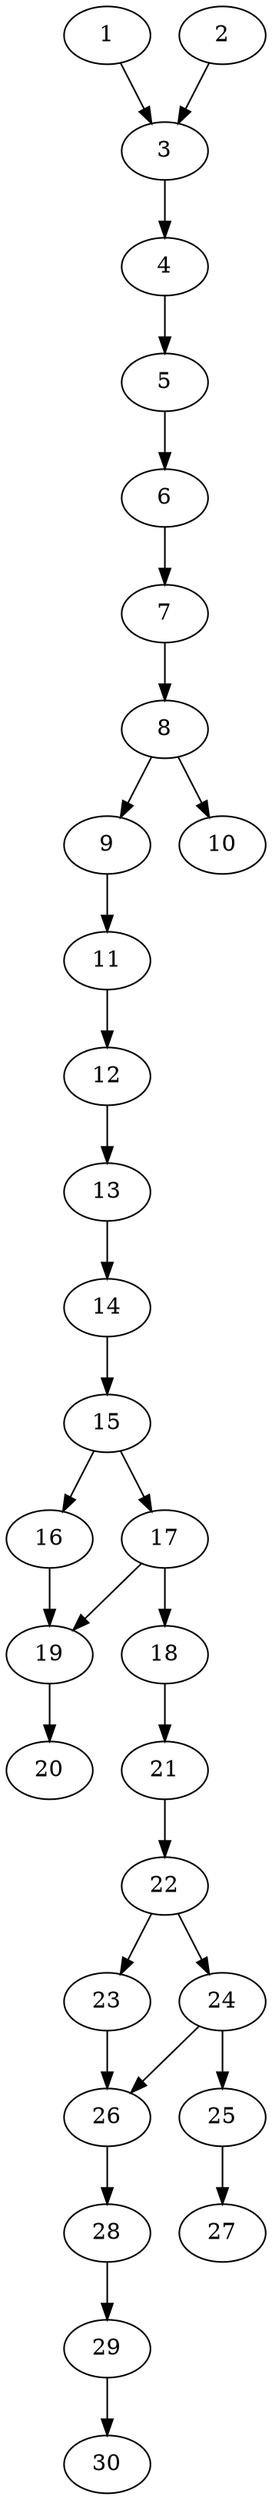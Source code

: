 // DAG automatically generated by daggen at Thu Oct  3 14:04:18 2019
// ./daggen --dot -n 30 --ccr 0.4 --fat 0.3 --regular 0.9 --density 0.6 --mindata 5242880 --maxdata 52428800 
digraph G {
  1 [size="88785920", alpha="0.14", expect_size="35514368"] 
  1 -> 3 [size ="35514368"]
  2 [size="120995840", alpha="0.16", expect_size="48398336"] 
  2 -> 3 [size ="48398336"]
  3 [size="86359040", alpha="0.02", expect_size="34543616"] 
  3 -> 4 [size ="34543616"]
  4 [size="52846080", alpha="0.04", expect_size="21138432"] 
  4 -> 5 [size ="21138432"]
  5 [size="105175040", alpha="0.09", expect_size="42070016"] 
  5 -> 6 [size ="42070016"]
  6 [size="119303680", alpha="0.14", expect_size="47721472"] 
  6 -> 7 [size ="47721472"]
  7 [size="58224640", alpha="0.20", expect_size="23289856"] 
  7 -> 8 [size ="23289856"]
  8 [size="73989120", alpha="0.14", expect_size="29595648"] 
  8 -> 9 [size ="29595648"]
  8 -> 10 [size ="29595648"]
  9 [size="24161280", alpha="0.05", expect_size="9664512"] 
  9 -> 11 [size ="9664512"]
  10 [size="86010880", alpha="0.10", expect_size="34404352"] 
  11 [size="116838400", alpha="0.17", expect_size="46735360"] 
  11 -> 12 [size ="46735360"]
  12 [size="83921920", alpha="0.06", expect_size="33568768"] 
  12 -> 13 [size ="33568768"]
  13 [size="61278720", alpha="0.05", expect_size="24511488"] 
  13 -> 14 [size ="24511488"]
  14 [size="73507840", alpha="0.05", expect_size="29403136"] 
  14 -> 15 [size ="29403136"]
  15 [size="96204800", alpha="0.05", expect_size="38481920"] 
  15 -> 16 [size ="38481920"]
  15 -> 17 [size ="38481920"]
  16 [size="33694720", alpha="0.01", expect_size="13477888"] 
  16 -> 19 [size ="13477888"]
  17 [size="116080640", alpha="0.20", expect_size="46432256"] 
  17 -> 18 [size ="46432256"]
  17 -> 19 [size ="46432256"]
  18 [size="115036160", alpha="0.14", expect_size="46014464"] 
  18 -> 21 [size ="46014464"]
  19 [size="78842880", alpha="0.11", expect_size="31537152"] 
  19 -> 20 [size ="31537152"]
  20 [size="108272640", alpha="0.08", expect_size="43309056"] 
  21 [size="47403520", alpha="0.18", expect_size="18961408"] 
  21 -> 22 [size ="18961408"]
  22 [size="32373760", alpha="0.06", expect_size="12949504"] 
  22 -> 23 [size ="12949504"]
  22 -> 24 [size ="12949504"]
  23 [size="68510720", alpha="0.06", expect_size="27404288"] 
  23 -> 26 [size ="27404288"]
  24 [size="100177920", alpha="0.13", expect_size="40071168"] 
  24 -> 25 [size ="40071168"]
  24 -> 26 [size ="40071168"]
  25 [size="127544320", alpha="0.16", expect_size="51017728"] 
  25 -> 27 [size ="51017728"]
  26 [size="38607360", alpha="0.16", expect_size="15442944"] 
  26 -> 28 [size ="15442944"]
  27 [size="44431360", alpha="0.05", expect_size="17772544"] 
  28 [size="43013120", alpha="0.03", expect_size="17205248"] 
  28 -> 29 [size ="17205248"]
  29 [size="123863040", alpha="0.04", expect_size="49545216"] 
  29 -> 30 [size ="49545216"]
  30 [size="73459200", alpha="0.16", expect_size="29383680"] 
}
